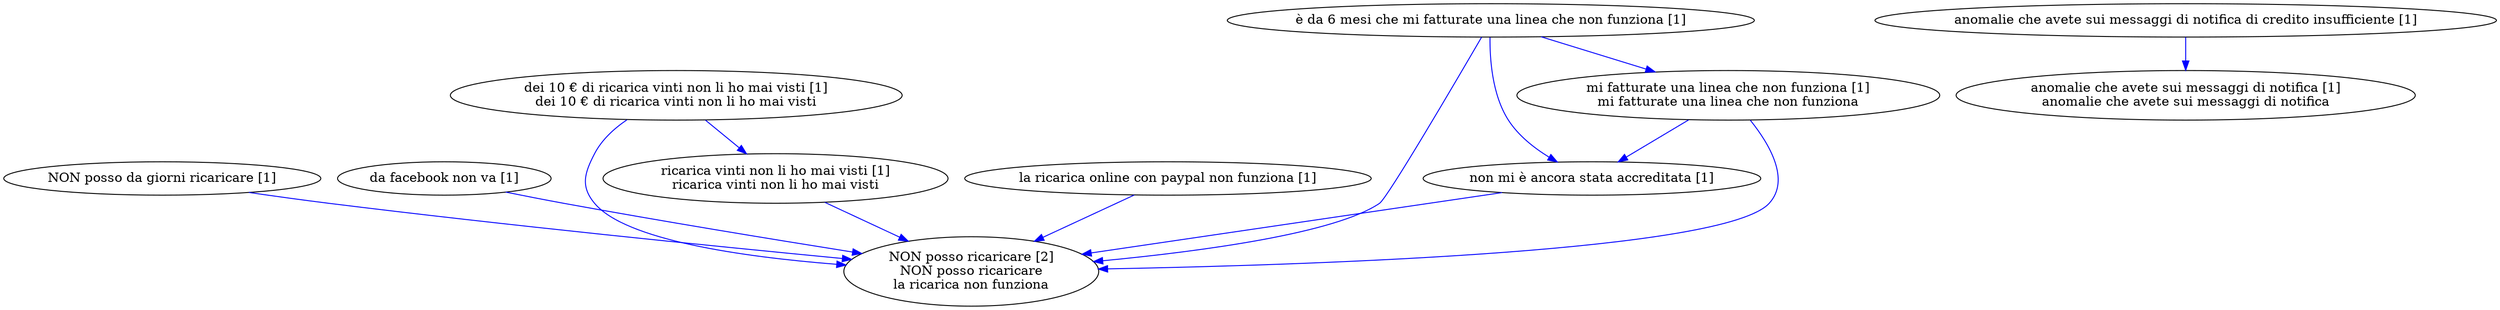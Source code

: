 digraph collapsedGraph {
"NON posso ricaricare [2]\nNON posso ricaricare\nla ricarica non funziona""NON posso da giorni ricaricare [1]""anomalie che avete sui messaggi di notifica [1]\nanomalie che avete sui messaggi di notifica""anomalie che avete sui messaggi di notifica di credito insufficiente [1]""da facebook non va [1]""ricarica vinti non li ho mai visti [1]\nricarica vinti non li ho mai visti""dei 10 € di ricarica vinti non li ho mai visti [1]\ndei 10 € di ricarica vinti non li ho mai visti""la ricarica online con paypal non funziona [1]""non mi è ancora stata accreditata [1]""mi fatturate una linea che non funziona [1]\nmi fatturate una linea che non funziona""è da 6 mesi che mi fatturate una linea che non funziona [1]""non mi è ancora stata accreditata [1]" -> "NON posso ricaricare [2]\nNON posso ricaricare\nla ricarica non funziona" [color=blue]
"ricarica vinti non li ho mai visti [1]\nricarica vinti non li ho mai visti" -> "NON posso ricaricare [2]\nNON posso ricaricare\nla ricarica non funziona" [color=blue]
"mi fatturate una linea che non funziona [1]\nmi fatturate una linea che non funziona" -> "NON posso ricaricare [2]\nNON posso ricaricare\nla ricarica non funziona" [color=blue]
"è da 6 mesi che mi fatturate una linea che non funziona [1]" -> "NON posso ricaricare [2]\nNON posso ricaricare\nla ricarica non funziona" [color=blue]
"NON posso da giorni ricaricare [1]" -> "NON posso ricaricare [2]\nNON posso ricaricare\nla ricarica non funziona" [color=blue]
"da facebook non va [1]" -> "NON posso ricaricare [2]\nNON posso ricaricare\nla ricarica non funziona" [color=blue]
"dei 10 € di ricarica vinti non li ho mai visti [1]\ndei 10 € di ricarica vinti non li ho mai visti" -> "NON posso ricaricare [2]\nNON posso ricaricare\nla ricarica non funziona" [color=blue]
"la ricarica online con paypal non funziona [1]" -> "NON posso ricaricare [2]\nNON posso ricaricare\nla ricarica non funziona" [color=blue]
"mi fatturate una linea che non funziona [1]\nmi fatturate una linea che non funziona" -> "non mi è ancora stata accreditata [1]" [color=blue]
"è da 6 mesi che mi fatturate una linea che non funziona [1]" -> "non mi è ancora stata accreditata [1]" [color=blue]
"anomalie che avete sui messaggi di notifica di credito insufficiente [1]" -> "anomalie che avete sui messaggi di notifica [1]\nanomalie che avete sui messaggi di notifica" [color=blue]
"dei 10 € di ricarica vinti non li ho mai visti [1]\ndei 10 € di ricarica vinti non li ho mai visti" -> "ricarica vinti non li ho mai visti [1]\nricarica vinti non li ho mai visti" [color=blue]
"è da 6 mesi che mi fatturate una linea che non funziona [1]" -> "mi fatturate una linea che non funziona [1]\nmi fatturate una linea che non funziona" [color=blue]
}